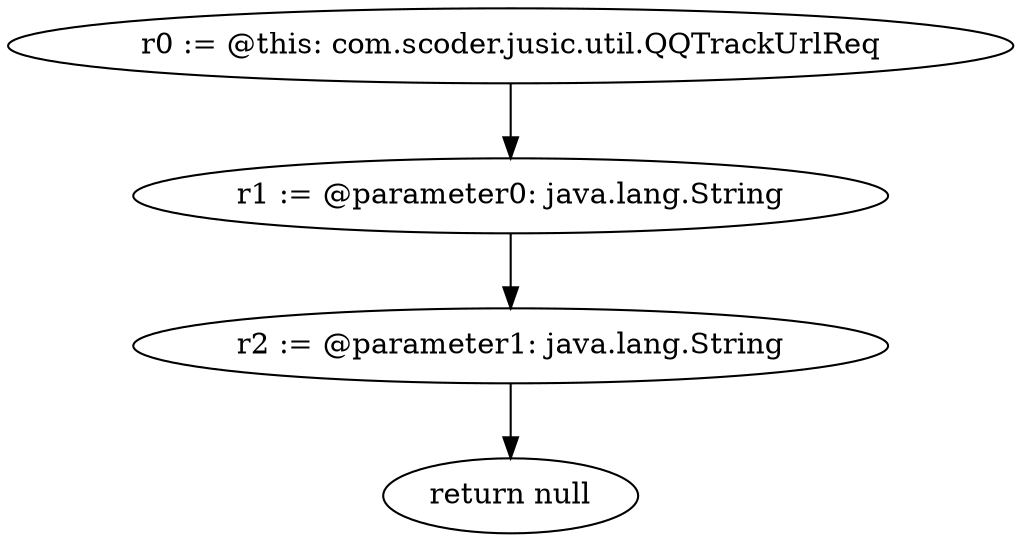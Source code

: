digraph "unitGraph" {
    "r0 := @this: com.scoder.jusic.util.QQTrackUrlReq"
    "r1 := @parameter0: java.lang.String"
    "r2 := @parameter1: java.lang.String"
    "return null"
    "r0 := @this: com.scoder.jusic.util.QQTrackUrlReq"->"r1 := @parameter0: java.lang.String";
    "r1 := @parameter0: java.lang.String"->"r2 := @parameter1: java.lang.String";
    "r2 := @parameter1: java.lang.String"->"return null";
}
